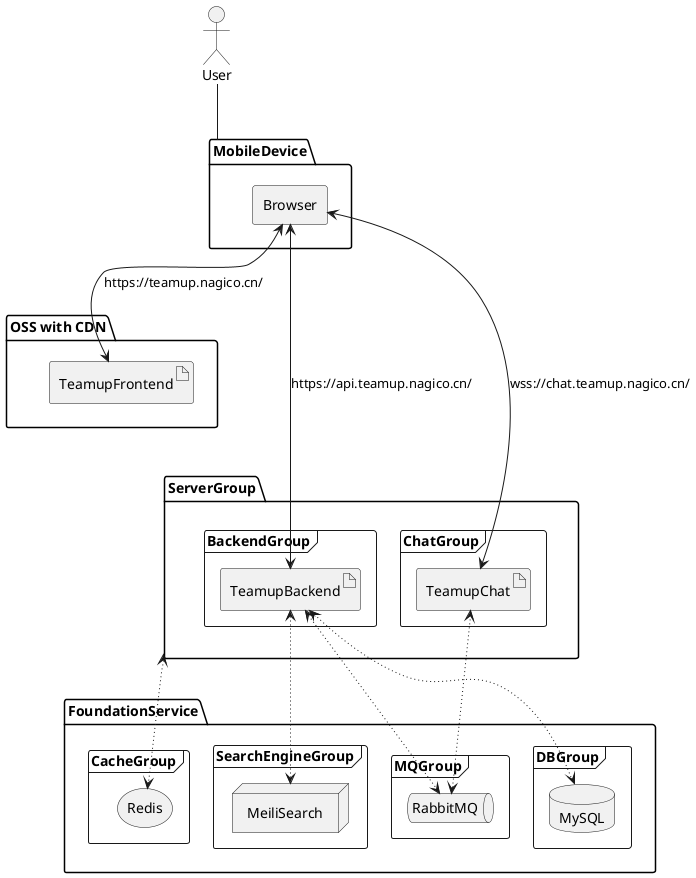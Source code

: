 @startuml

top to bottom direction

actor User

folder MobileDevice {
    agent Browser
}

User -- MobileDevice

folder "OSS with CDN" as OSS {
    artifact TeamupFrontend
}

Browser <--> TeamupFrontend : https://teamup.nagico.cn/

folder ServerGroup {
    frame BackendGroup {
        artifact TeamupBackend
    }

    frame ChatGroup {
        artifact TeamupChat
    }
}

folder FoundationService {
    frame MQGroup {
        queue RabbitMQ
    }

    frame SearchEngineGroup {
        node MeiliSearch
    }

    frame CacheGroup {
        storage Redis
    }

    frame DBGroup {
        database MySQL
    }
}


Browser <--> TeamupBackend : https://api.teamup.nagico.cn/
Browser <--> TeamupChat : wss://chat.teamup.nagico.cn/

OSS -[hidden]- ServerGroup

TeamupBackend <-[dotted]-> RabbitMQ
RabbitMQ <-[dotted]-> TeamupChat

TeamupBackend <-[dotted]-> MeiliSearch
ServerGroup <-[dotted]-> Redis
TeamupBackend <-[dotted]-> MySQL
@enduml
